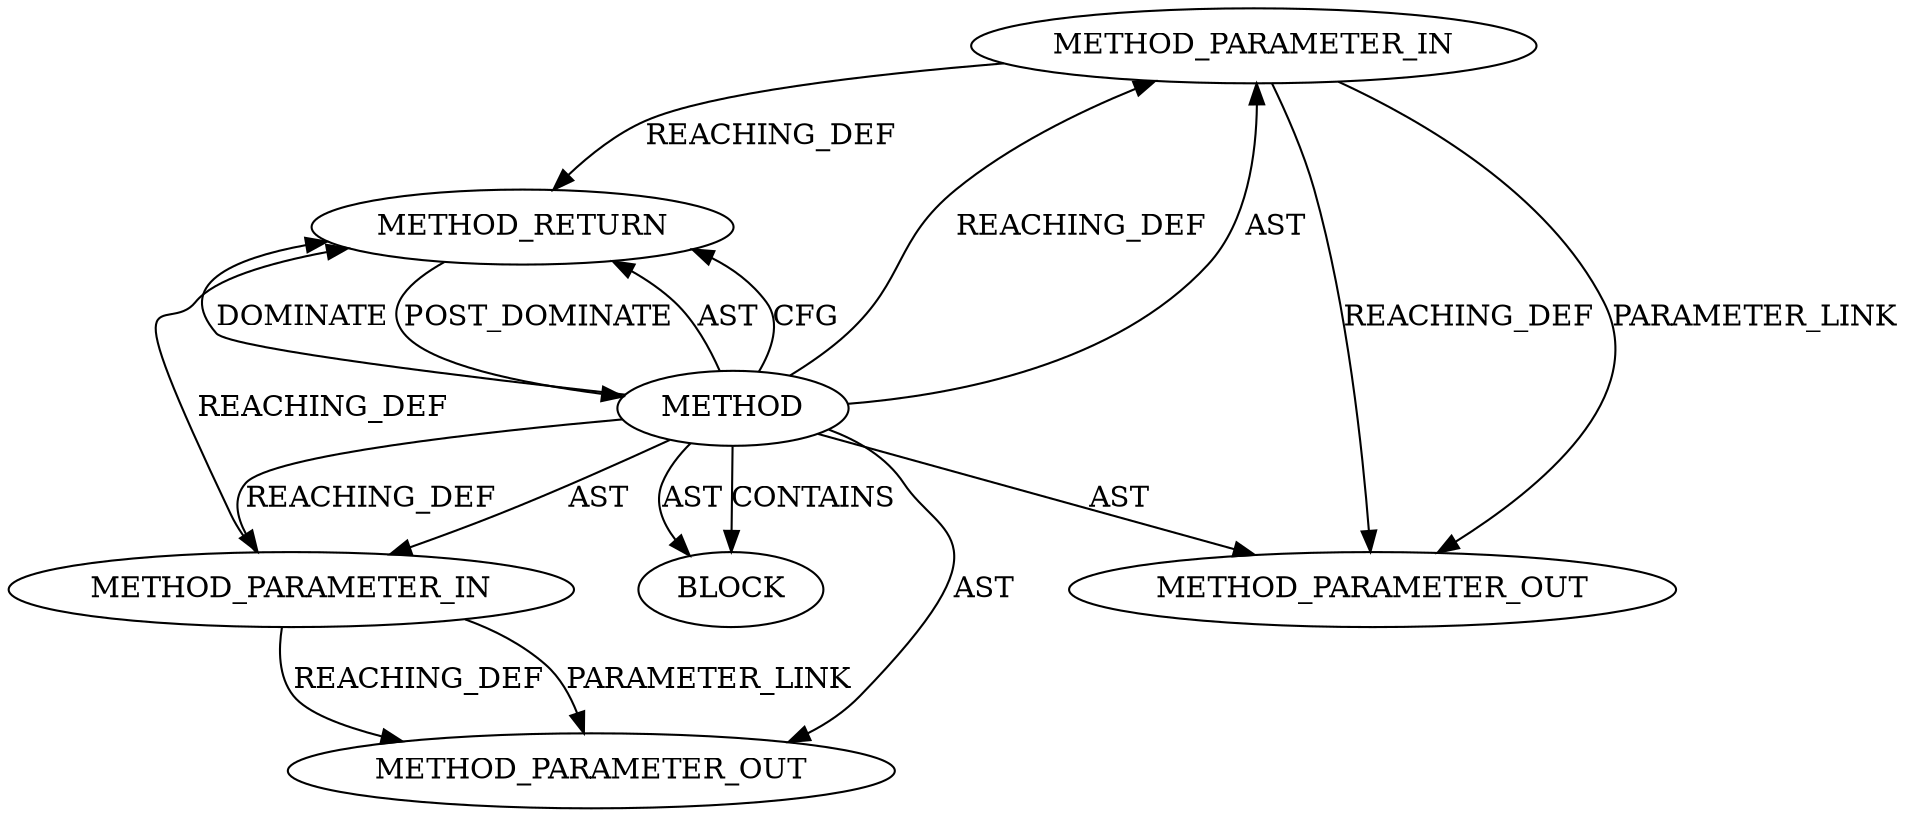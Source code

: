 digraph {
  20893 [label=METHOD_PARAMETER_IN ORDER=1 CODE="p1" IS_VARIADIC=false TYPE_FULL_NAME="ANY" EVALUATION_STRATEGY="BY_VALUE" INDEX=1 NAME="p1"]
  20895 [label=BLOCK ORDER=1 ARGUMENT_INDEX=1 CODE="<empty>" TYPE_FULL_NAME="ANY"]
  20896 [label=METHOD_RETURN ORDER=2 CODE="RET" TYPE_FULL_NAME="ANY" EVALUATION_STRATEGY="BY_VALUE"]
  20892 [label=METHOD AST_PARENT_TYPE="NAMESPACE_BLOCK" AST_PARENT_FULL_NAME="<global>" ORDER=0 CODE="<empty>" FULL_NAME="sk_set_bit" IS_EXTERNAL=true FILENAME="<empty>" SIGNATURE="" NAME="sk_set_bit"]
  22363 [label=METHOD_PARAMETER_OUT ORDER=2 CODE="p2" IS_VARIADIC=false TYPE_FULL_NAME="ANY" EVALUATION_STRATEGY="BY_VALUE" INDEX=2 NAME="p2"]
  22362 [label=METHOD_PARAMETER_OUT ORDER=1 CODE="p1" IS_VARIADIC=false TYPE_FULL_NAME="ANY" EVALUATION_STRATEGY="BY_VALUE" INDEX=1 NAME="p1"]
  20894 [label=METHOD_PARAMETER_IN ORDER=2 CODE="p2" IS_VARIADIC=false TYPE_FULL_NAME="ANY" EVALUATION_STRATEGY="BY_VALUE" INDEX=2 NAME="p2"]
  20893 -> 22362 [label=REACHING_DEF VARIABLE="p1"]
  20892 -> 20893 [label=REACHING_DEF VARIABLE=""]
  20896 -> 20892 [label=POST_DOMINATE ]
  20892 -> 22363 [label=AST ]
  20892 -> 20894 [label=REACHING_DEF VARIABLE=""]
  20893 -> 20896 [label=REACHING_DEF VARIABLE="p1"]
  20892 -> 20895 [label=CONTAINS ]
  20893 -> 22362 [label=PARAMETER_LINK ]
  20894 -> 22363 [label=REACHING_DEF VARIABLE="p2"]
  20892 -> 20896 [label=AST ]
  20892 -> 22362 [label=AST ]
  20892 -> 20896 [label=CFG ]
  20892 -> 20893 [label=AST ]
  20894 -> 22363 [label=PARAMETER_LINK ]
  20892 -> 20894 [label=AST ]
  20892 -> 20896 [label=DOMINATE ]
  20892 -> 20895 [label=AST ]
  20894 -> 20896 [label=REACHING_DEF VARIABLE="p2"]
}
